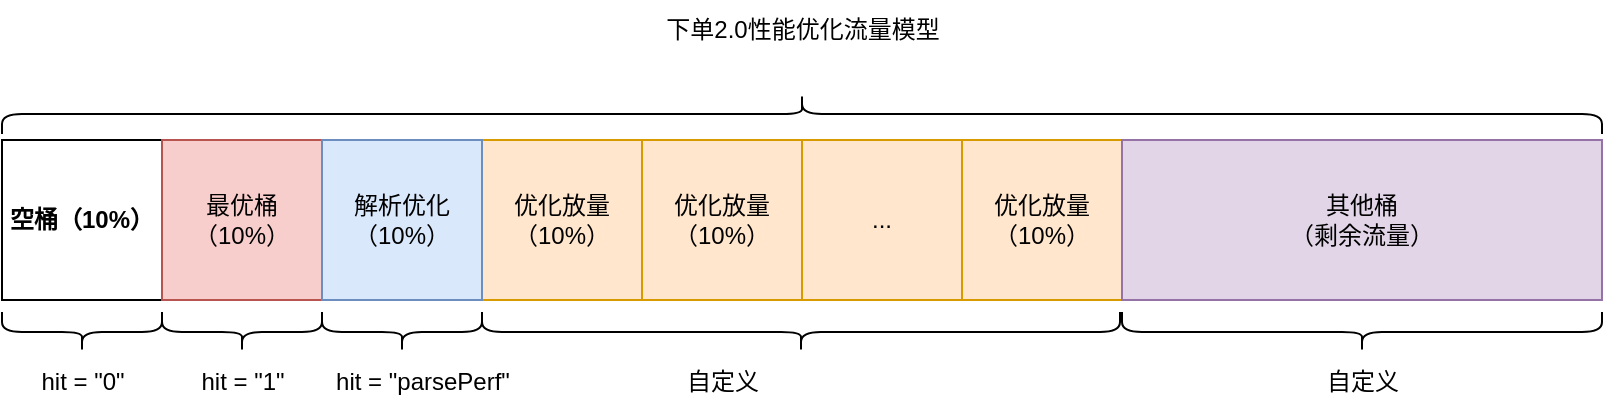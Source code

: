 <mxfile version="21.7.5" type="github">
  <diagram name="第 1 页" id="2ERhinOzmKYf8x6avzGO">
    <mxGraphModel dx="1364" dy="761" grid="1" gridSize="10" guides="1" tooltips="1" connect="1" arrows="1" fold="1" page="1" pageScale="1" pageWidth="827" pageHeight="1169" math="0" shadow="0">
      <root>
        <mxCell id="0" />
        <mxCell id="1" parent="0" />
        <mxCell id="2b_U87QGNtO6SNe7XjWn-7" value="空桶（10%）" style="whiteSpace=wrap;html=1;aspect=fixed;fontStyle=1" vertex="1" parent="1">
          <mxGeometry x="20" y="240" width="80" height="80" as="geometry" />
        </mxCell>
        <mxCell id="2b_U87QGNtO6SNe7XjWn-8" value="最优桶（10%）" style="whiteSpace=wrap;html=1;aspect=fixed;fillColor=#f8cecc;strokeColor=#b85450;" vertex="1" parent="1">
          <mxGeometry x="100" y="240" width="80" height="80" as="geometry" />
        </mxCell>
        <mxCell id="2b_U87QGNtO6SNe7XjWn-9" value="优化放量（10%）" style="whiteSpace=wrap;html=1;aspect=fixed;fillColor=#ffe6cc;strokeColor=#d79b00;" vertex="1" parent="1">
          <mxGeometry x="260" y="240" width="80" height="80" as="geometry" />
        </mxCell>
        <mxCell id="2b_U87QGNtO6SNe7XjWn-10" value="解析优化（10%）" style="whiteSpace=wrap;html=1;aspect=fixed;fillColor=#dae8fc;strokeColor=#6c8ebf;" vertex="1" parent="1">
          <mxGeometry x="180" y="240" width="80" height="80" as="geometry" />
        </mxCell>
        <mxCell id="2b_U87QGNtO6SNe7XjWn-11" value="优化放量（10%）" style="whiteSpace=wrap;html=1;aspect=fixed;fillColor=#ffe6cc;strokeColor=#d79b00;" vertex="1" parent="1">
          <mxGeometry x="340" y="240" width="80" height="80" as="geometry" />
        </mxCell>
        <mxCell id="2b_U87QGNtO6SNe7XjWn-12" value="..." style="whiteSpace=wrap;html=1;aspect=fixed;fillColor=#ffe6cc;strokeColor=#d79b00;" vertex="1" parent="1">
          <mxGeometry x="420" y="240" width="80" height="80" as="geometry" />
        </mxCell>
        <mxCell id="2b_U87QGNtO6SNe7XjWn-13" value="优化放量（10%）" style="whiteSpace=wrap;html=1;aspect=fixed;fillColor=#ffe6cc;strokeColor=#d79b00;" vertex="1" parent="1">
          <mxGeometry x="500" y="240" width="80" height="80" as="geometry" />
        </mxCell>
        <mxCell id="2b_U87QGNtO6SNe7XjWn-18" value="其他桶&lt;br&gt;（剩余流量）" style="rounded=0;whiteSpace=wrap;html=1;fillColor=#e1d5e7;strokeColor=#9673a6;" vertex="1" parent="1">
          <mxGeometry x="580" y="240" width="240" height="80" as="geometry" />
        </mxCell>
        <mxCell id="2b_U87QGNtO6SNe7XjWn-19" value="" style="shape=curlyBracket;whiteSpace=wrap;html=1;rounded=1;labelPosition=left;verticalLabelPosition=middle;align=right;verticalAlign=middle;rotation=90;" vertex="1" parent="1">
          <mxGeometry x="410" y="-173" width="20" height="800" as="geometry" />
        </mxCell>
        <mxCell id="2b_U87QGNtO6SNe7XjWn-20" value="下单2.0性能优化流量模型" style="text;html=1;align=center;verticalAlign=middle;resizable=0;points=[];autosize=1;strokeColor=none;fillColor=none;" vertex="1" parent="1">
          <mxGeometry x="340" y="170" width="160" height="30" as="geometry" />
        </mxCell>
        <mxCell id="2b_U87QGNtO6SNe7XjWn-21" value="" style="shape=curlyBracket;whiteSpace=wrap;html=1;rounded=1;flipH=1;labelPosition=right;verticalLabelPosition=middle;align=left;verticalAlign=middle;rotation=90;" vertex="1" parent="1">
          <mxGeometry x="50" y="296" width="20" height="80" as="geometry" />
        </mxCell>
        <mxCell id="2b_U87QGNtO6SNe7XjWn-22" value="" style="shape=curlyBracket;whiteSpace=wrap;html=1;rounded=1;flipH=1;labelPosition=right;verticalLabelPosition=middle;align=left;verticalAlign=middle;rotation=90;" vertex="1" parent="1">
          <mxGeometry x="130" y="296" width="20" height="80" as="geometry" />
        </mxCell>
        <mxCell id="2b_U87QGNtO6SNe7XjWn-23" value="" style="shape=curlyBracket;whiteSpace=wrap;html=1;rounded=1;flipH=1;labelPosition=right;verticalLabelPosition=middle;align=left;verticalAlign=middle;rotation=90;" vertex="1" parent="1">
          <mxGeometry x="409.5" y="176.5" width="20" height="319" as="geometry" />
        </mxCell>
        <mxCell id="2b_U87QGNtO6SNe7XjWn-24" value="" style="shape=curlyBracket;whiteSpace=wrap;html=1;rounded=1;flipH=1;labelPosition=right;verticalLabelPosition=middle;align=left;verticalAlign=middle;rotation=90;" vertex="1" parent="1">
          <mxGeometry x="690" y="216" width="20" height="240" as="geometry" />
        </mxCell>
        <mxCell id="2b_U87QGNtO6SNe7XjWn-25" value="hit = &quot;0&quot;" style="text;html=1;align=center;verticalAlign=middle;resizable=0;points=[];autosize=1;strokeColor=none;fillColor=none;" vertex="1" parent="1">
          <mxGeometry x="25" y="346" width="70" height="30" as="geometry" />
        </mxCell>
        <mxCell id="2b_U87QGNtO6SNe7XjWn-26" value="hit = &quot;1&quot;" style="text;html=1;align=center;verticalAlign=middle;resizable=0;points=[];autosize=1;strokeColor=none;fillColor=none;" vertex="1" parent="1">
          <mxGeometry x="105" y="346" width="70" height="30" as="geometry" />
        </mxCell>
        <mxCell id="2b_U87QGNtO6SNe7XjWn-27" value="自定义" style="text;html=1;align=center;verticalAlign=middle;resizable=0;points=[];autosize=1;strokeColor=none;fillColor=none;" vertex="1" parent="1">
          <mxGeometry x="350" y="346" width="60" height="30" as="geometry" />
        </mxCell>
        <mxCell id="2b_U87QGNtO6SNe7XjWn-28" value="自定义" style="text;html=1;align=center;verticalAlign=middle;resizable=0;points=[];autosize=1;strokeColor=none;fillColor=none;" vertex="1" parent="1">
          <mxGeometry x="670" y="346" width="60" height="30" as="geometry" />
        </mxCell>
        <mxCell id="2b_U87QGNtO6SNe7XjWn-29" value="" style="shape=curlyBracket;whiteSpace=wrap;html=1;rounded=1;flipH=1;labelPosition=right;verticalLabelPosition=middle;align=left;verticalAlign=middle;rotation=90;" vertex="1" parent="1">
          <mxGeometry x="210" y="296" width="20" height="80" as="geometry" />
        </mxCell>
        <mxCell id="2b_U87QGNtO6SNe7XjWn-31" value="hit = &quot;parsePerf&quot;" style="text;html=1;align=center;verticalAlign=middle;resizable=0;points=[];autosize=1;strokeColor=none;fillColor=none;" vertex="1" parent="1">
          <mxGeometry x="175" y="346" width="110" height="30" as="geometry" />
        </mxCell>
      </root>
    </mxGraphModel>
  </diagram>
</mxfile>
